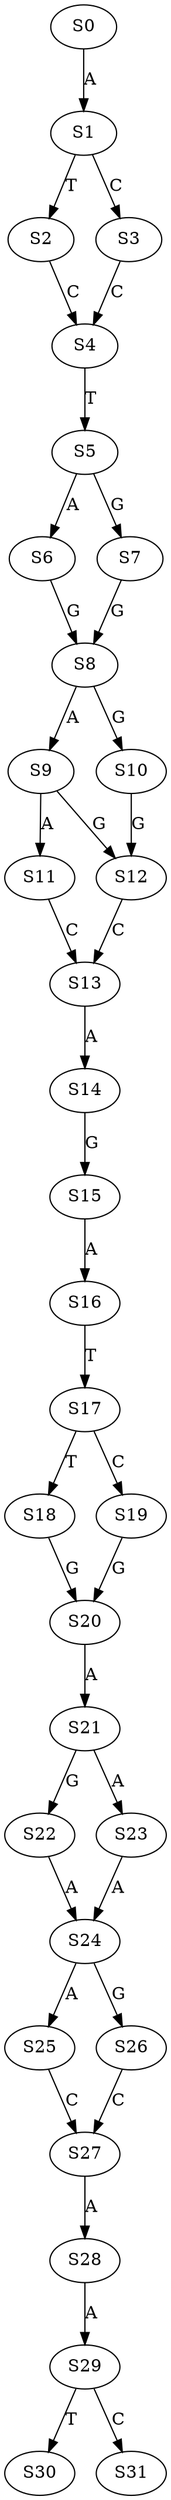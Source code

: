 strict digraph  {
	S0 -> S1 [ label = A ];
	S1 -> S2 [ label = T ];
	S1 -> S3 [ label = C ];
	S2 -> S4 [ label = C ];
	S3 -> S4 [ label = C ];
	S4 -> S5 [ label = T ];
	S5 -> S6 [ label = A ];
	S5 -> S7 [ label = G ];
	S6 -> S8 [ label = G ];
	S7 -> S8 [ label = G ];
	S8 -> S9 [ label = A ];
	S8 -> S10 [ label = G ];
	S9 -> S11 [ label = A ];
	S9 -> S12 [ label = G ];
	S10 -> S12 [ label = G ];
	S11 -> S13 [ label = C ];
	S12 -> S13 [ label = C ];
	S13 -> S14 [ label = A ];
	S14 -> S15 [ label = G ];
	S15 -> S16 [ label = A ];
	S16 -> S17 [ label = T ];
	S17 -> S18 [ label = T ];
	S17 -> S19 [ label = C ];
	S18 -> S20 [ label = G ];
	S19 -> S20 [ label = G ];
	S20 -> S21 [ label = A ];
	S21 -> S22 [ label = G ];
	S21 -> S23 [ label = A ];
	S22 -> S24 [ label = A ];
	S23 -> S24 [ label = A ];
	S24 -> S25 [ label = A ];
	S24 -> S26 [ label = G ];
	S25 -> S27 [ label = C ];
	S26 -> S27 [ label = C ];
	S27 -> S28 [ label = A ];
	S28 -> S29 [ label = A ];
	S29 -> S30 [ label = T ];
	S29 -> S31 [ label = C ];
}
